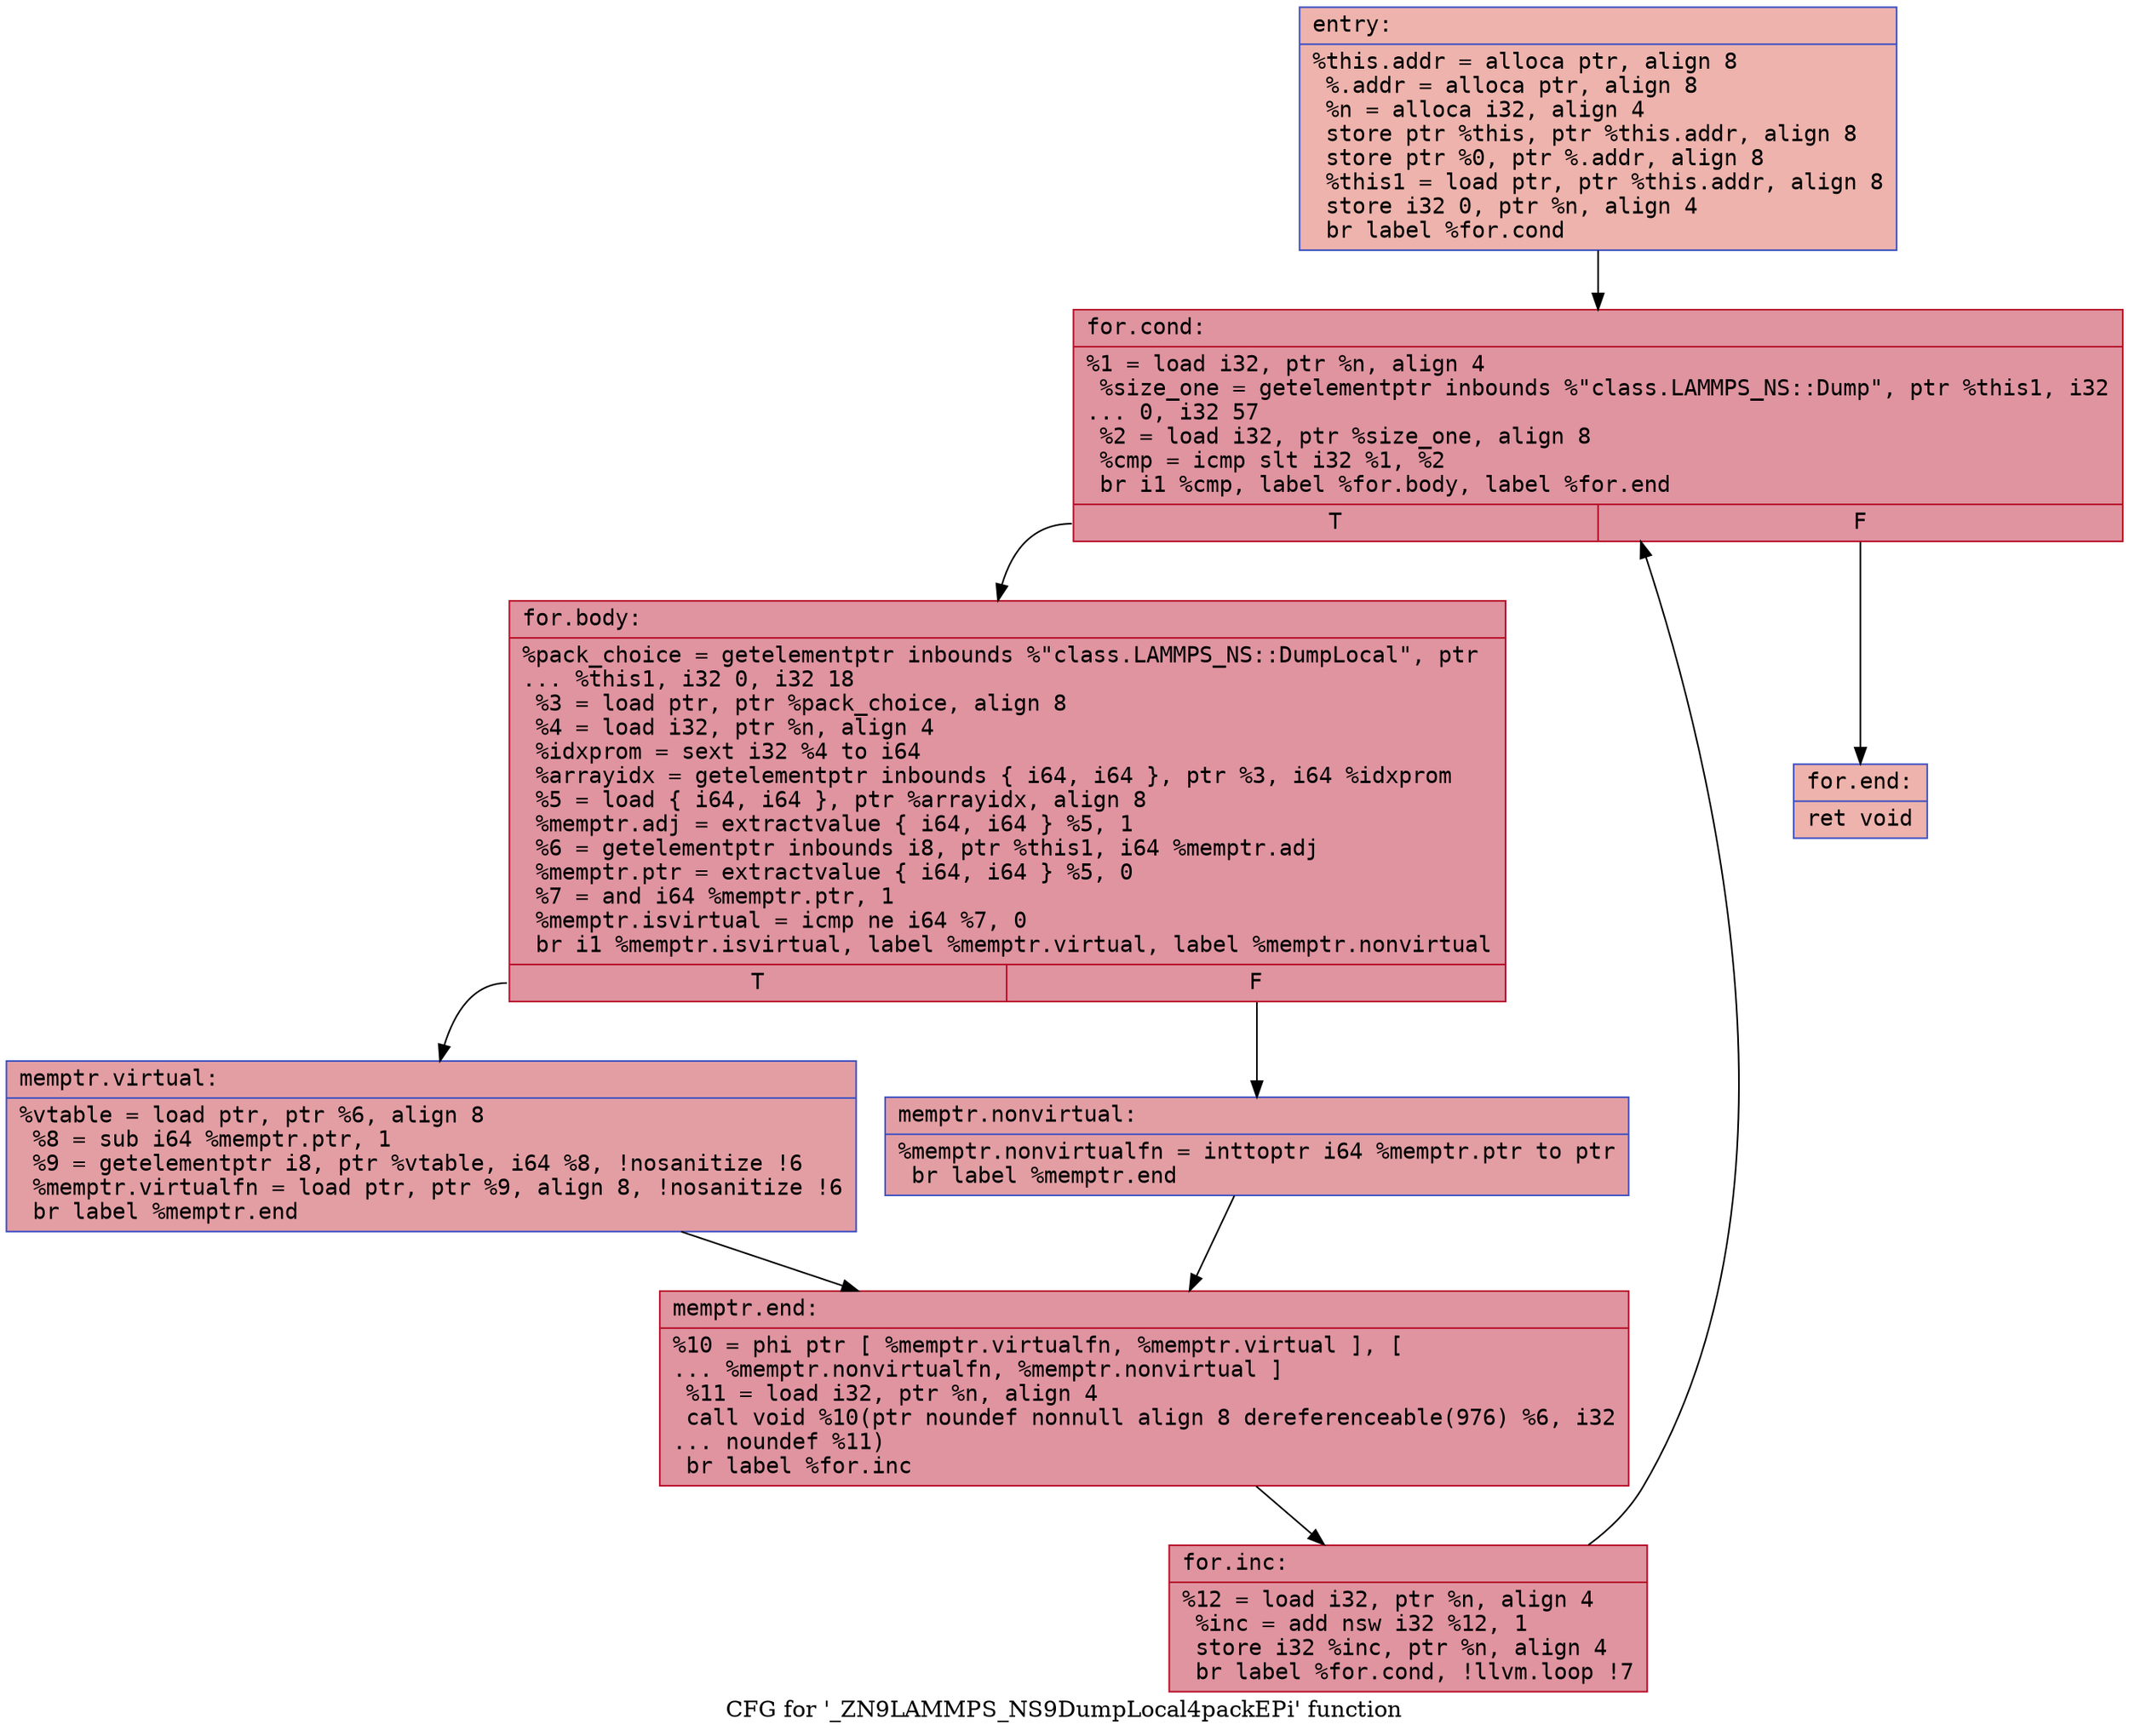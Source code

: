 digraph "CFG for '_ZN9LAMMPS_NS9DumpLocal4packEPi' function" {
	label="CFG for '_ZN9LAMMPS_NS9DumpLocal4packEPi' function";

	Node0x55e11c5baa70 [shape=record,color="#3d50c3ff", style=filled, fillcolor="#d6524470" fontname="Courier",label="{entry:\l|  %this.addr = alloca ptr, align 8\l  %.addr = alloca ptr, align 8\l  %n = alloca i32, align 4\l  store ptr %this, ptr %this.addr, align 8\l  store ptr %0, ptr %.addr, align 8\l  %this1 = load ptr, ptr %this.addr, align 8\l  store i32 0, ptr %n, align 4\l  br label %for.cond\l}"];
	Node0x55e11c5baa70 -> Node0x55e11c5bad40[tooltip="entry -> for.cond\nProbability 100.00%" ];
	Node0x55e11c5bad40 [shape=record,color="#b70d28ff", style=filled, fillcolor="#b70d2870" fontname="Courier",label="{for.cond:\l|  %1 = load i32, ptr %n, align 4\l  %size_one = getelementptr inbounds %\"class.LAMMPS_NS::Dump\", ptr %this1, i32\l... 0, i32 57\l  %2 = load i32, ptr %size_one, align 8\l  %cmp = icmp slt i32 %1, %2\l  br i1 %cmp, label %for.body, label %for.end\l|{<s0>T|<s1>F}}"];
	Node0x55e11c5bad40:s0 -> Node0x55e11c5bb0a0[tooltip="for.cond -> for.body\nProbability 96.88%" ];
	Node0x55e11c5bad40:s1 -> Node0x55e11c5bb120[tooltip="for.cond -> for.end\nProbability 3.12%" ];
	Node0x55e11c5bb0a0 [shape=record,color="#b70d28ff", style=filled, fillcolor="#b70d2870" fontname="Courier",label="{for.body:\l|  %pack_choice = getelementptr inbounds %\"class.LAMMPS_NS::DumpLocal\", ptr\l... %this1, i32 0, i32 18\l  %3 = load ptr, ptr %pack_choice, align 8\l  %4 = load i32, ptr %n, align 4\l  %idxprom = sext i32 %4 to i64\l  %arrayidx = getelementptr inbounds \{ i64, i64 \}, ptr %3, i64 %idxprom\l  %5 = load \{ i64, i64 \}, ptr %arrayidx, align 8\l  %memptr.adj = extractvalue \{ i64, i64 \} %5, 1\l  %6 = getelementptr inbounds i8, ptr %this1, i64 %memptr.adj\l  %memptr.ptr = extractvalue \{ i64, i64 \} %5, 0\l  %7 = and i64 %memptr.ptr, 1\l  %memptr.isvirtual = icmp ne i64 %7, 0\l  br i1 %memptr.isvirtual, label %memptr.virtual, label %memptr.nonvirtual\l|{<s0>T|<s1>F}}"];
	Node0x55e11c5bb0a0:s0 -> Node0x55e11c5bbbb0[tooltip="for.body -> memptr.virtual\nProbability 50.00%" ];
	Node0x55e11c5bb0a0:s1 -> Node0x55e11c5bbc00[tooltip="for.body -> memptr.nonvirtual\nProbability 50.00%" ];
	Node0x55e11c5bbbb0 [shape=record,color="#3d50c3ff", style=filled, fillcolor="#be242e70" fontname="Courier",label="{memptr.virtual:\l|  %vtable = load ptr, ptr %6, align 8\l  %8 = sub i64 %memptr.ptr, 1\l  %9 = getelementptr i8, ptr %vtable, i64 %8, !nosanitize !6\l  %memptr.virtualfn = load ptr, ptr %9, align 8, !nosanitize !6\l  br label %memptr.end\l}"];
	Node0x55e11c5bbbb0 -> Node0x55e11c4b7910[tooltip="memptr.virtual -> memptr.end\nProbability 100.00%" ];
	Node0x55e11c5bbc00 [shape=record,color="#3d50c3ff", style=filled, fillcolor="#be242e70" fontname="Courier",label="{memptr.nonvirtual:\l|  %memptr.nonvirtualfn = inttoptr i64 %memptr.ptr to ptr\l  br label %memptr.end\l}"];
	Node0x55e11c5bbc00 -> Node0x55e11c4b7910[tooltip="memptr.nonvirtual -> memptr.end\nProbability 100.00%" ];
	Node0x55e11c4b7910 [shape=record,color="#b70d28ff", style=filled, fillcolor="#b70d2870" fontname="Courier",label="{memptr.end:\l|  %10 = phi ptr [ %memptr.virtualfn, %memptr.virtual ], [\l... %memptr.nonvirtualfn, %memptr.nonvirtual ]\l  %11 = load i32, ptr %n, align 4\l  call void %10(ptr noundef nonnull align 8 dereferenceable(976) %6, i32\l... noundef %11)\l  br label %for.inc\l}"];
	Node0x55e11c4b7910 -> Node0x55e11c5bc910[tooltip="memptr.end -> for.inc\nProbability 100.00%" ];
	Node0x55e11c5bc910 [shape=record,color="#b70d28ff", style=filled, fillcolor="#b70d2870" fontname="Courier",label="{for.inc:\l|  %12 = load i32, ptr %n, align 4\l  %inc = add nsw i32 %12, 1\l  store i32 %inc, ptr %n, align 4\l  br label %for.cond, !llvm.loop !7\l}"];
	Node0x55e11c5bc910 -> Node0x55e11c5bad40[tooltip="for.inc -> for.cond\nProbability 100.00%" ];
	Node0x55e11c5bb120 [shape=record,color="#3d50c3ff", style=filled, fillcolor="#d6524470" fontname="Courier",label="{for.end:\l|  ret void\l}"];
}
